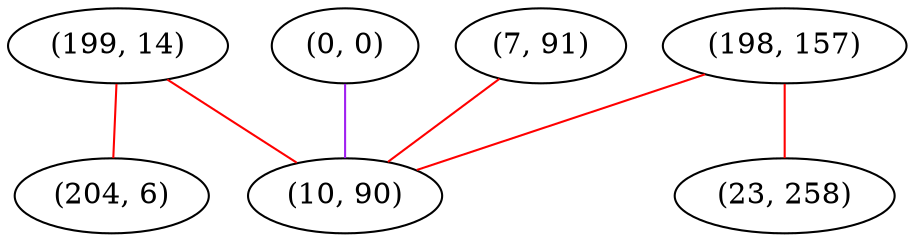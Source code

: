 graph "" {
"(199, 14)";
"(0, 0)";
"(198, 157)";
"(7, 91)";
"(204, 6)";
"(23, 258)";
"(10, 90)";
"(199, 14)" -- "(204, 6)"  [color=red, key=0, weight=1];
"(199, 14)" -- "(10, 90)"  [color=red, key=0, weight=1];
"(0, 0)" -- "(10, 90)"  [color=purple, key=0, weight=4];
"(198, 157)" -- "(23, 258)"  [color=red, key=0, weight=1];
"(198, 157)" -- "(10, 90)"  [color=red, key=0, weight=1];
"(7, 91)" -- "(10, 90)"  [color=red, key=0, weight=1];
}
